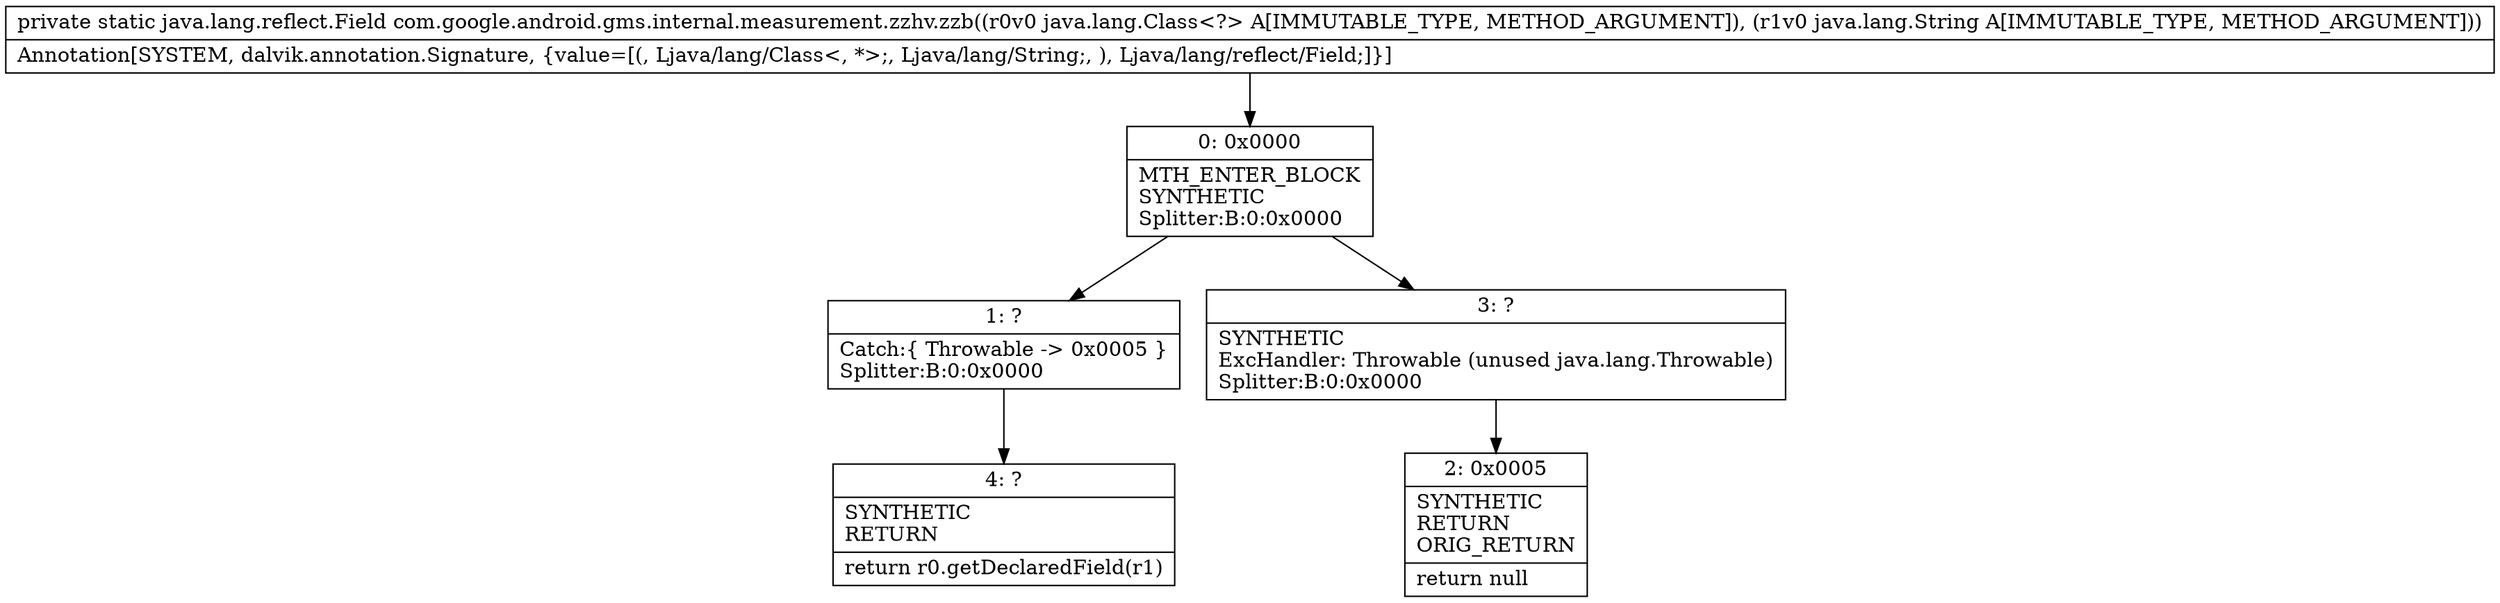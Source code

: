 digraph "CFG forcom.google.android.gms.internal.measurement.zzhv.zzb(Ljava\/lang\/Class;Ljava\/lang\/String;)Ljava\/lang\/reflect\/Field;" {
Node_0 [shape=record,label="{0\:\ 0x0000|MTH_ENTER_BLOCK\lSYNTHETIC\lSplitter:B:0:0x0000\l}"];
Node_1 [shape=record,label="{1\:\ ?|Catch:\{ Throwable \-\> 0x0005 \}\lSplitter:B:0:0x0000\l}"];
Node_2 [shape=record,label="{2\:\ 0x0005|SYNTHETIC\lRETURN\lORIG_RETURN\l|return null\l}"];
Node_3 [shape=record,label="{3\:\ ?|SYNTHETIC\lExcHandler: Throwable (unused java.lang.Throwable)\lSplitter:B:0:0x0000\l}"];
Node_4 [shape=record,label="{4\:\ ?|SYNTHETIC\lRETURN\l|return r0.getDeclaredField(r1)\l}"];
MethodNode[shape=record,label="{private static java.lang.reflect.Field com.google.android.gms.internal.measurement.zzhv.zzb((r0v0 java.lang.Class\<?\> A[IMMUTABLE_TYPE, METHOD_ARGUMENT]), (r1v0 java.lang.String A[IMMUTABLE_TYPE, METHOD_ARGUMENT]))  | Annotation[SYSTEM, dalvik.annotation.Signature, \{value=[(, Ljava\/lang\/Class\<, *\>;, Ljava\/lang\/String;, ), Ljava\/lang\/reflect\/Field;]\}]\l}"];
MethodNode -> Node_0;
Node_0 -> Node_1;
Node_0 -> Node_3;
Node_1 -> Node_4;
Node_3 -> Node_2;
}

